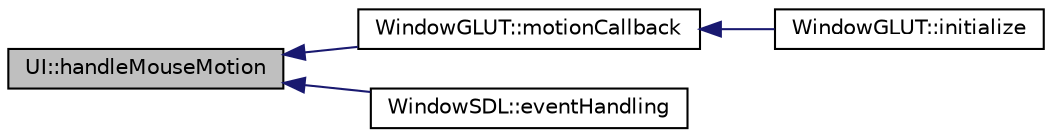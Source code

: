 digraph "UI::handleMouseMotion"
{
 // INTERACTIVE_SVG=YES
  edge [fontname="Helvetica",fontsize="10",labelfontname="Helvetica",labelfontsize="10"];
  node [fontname="Helvetica",fontsize="10",shape=record];
  rankdir="LR";
  Node1 [label="UI::handleMouseMotion",height=0.2,width=0.4,color="black", fillcolor="grey75", style="filled" fontcolor="black"];
  Node1 -> Node2 [dir="back",color="midnightblue",fontsize="10",style="solid",fontname="Helvetica"];
  Node2 [label="WindowGLUT::motionCallback",height=0.2,width=0.4,color="black", fillcolor="white", style="filled",URL="$class_window_g_l_u_t.html#a5873a3cefd9ec4859e85a3dfa8fbfcae"];
  Node2 -> Node3 [dir="back",color="midnightblue",fontsize="10",style="solid",fontname="Helvetica"];
  Node3 [label="WindowGLUT::initialize",height=0.2,width=0.4,color="black", fillcolor="white", style="filled",URL="$class_window_g_l_u_t.html#a23e784b4d08d5aa9d35af5a627a0d1cb"];
  Node1 -> Node4 [dir="back",color="midnightblue",fontsize="10",style="solid",fontname="Helvetica"];
  Node4 [label="WindowSDL::eventHandling",height=0.2,width=0.4,color="black", fillcolor="white", style="filled",URL="$class_window_s_d_l.html#a77e59286d958d1be56b9dc53108e58b0"];
}
